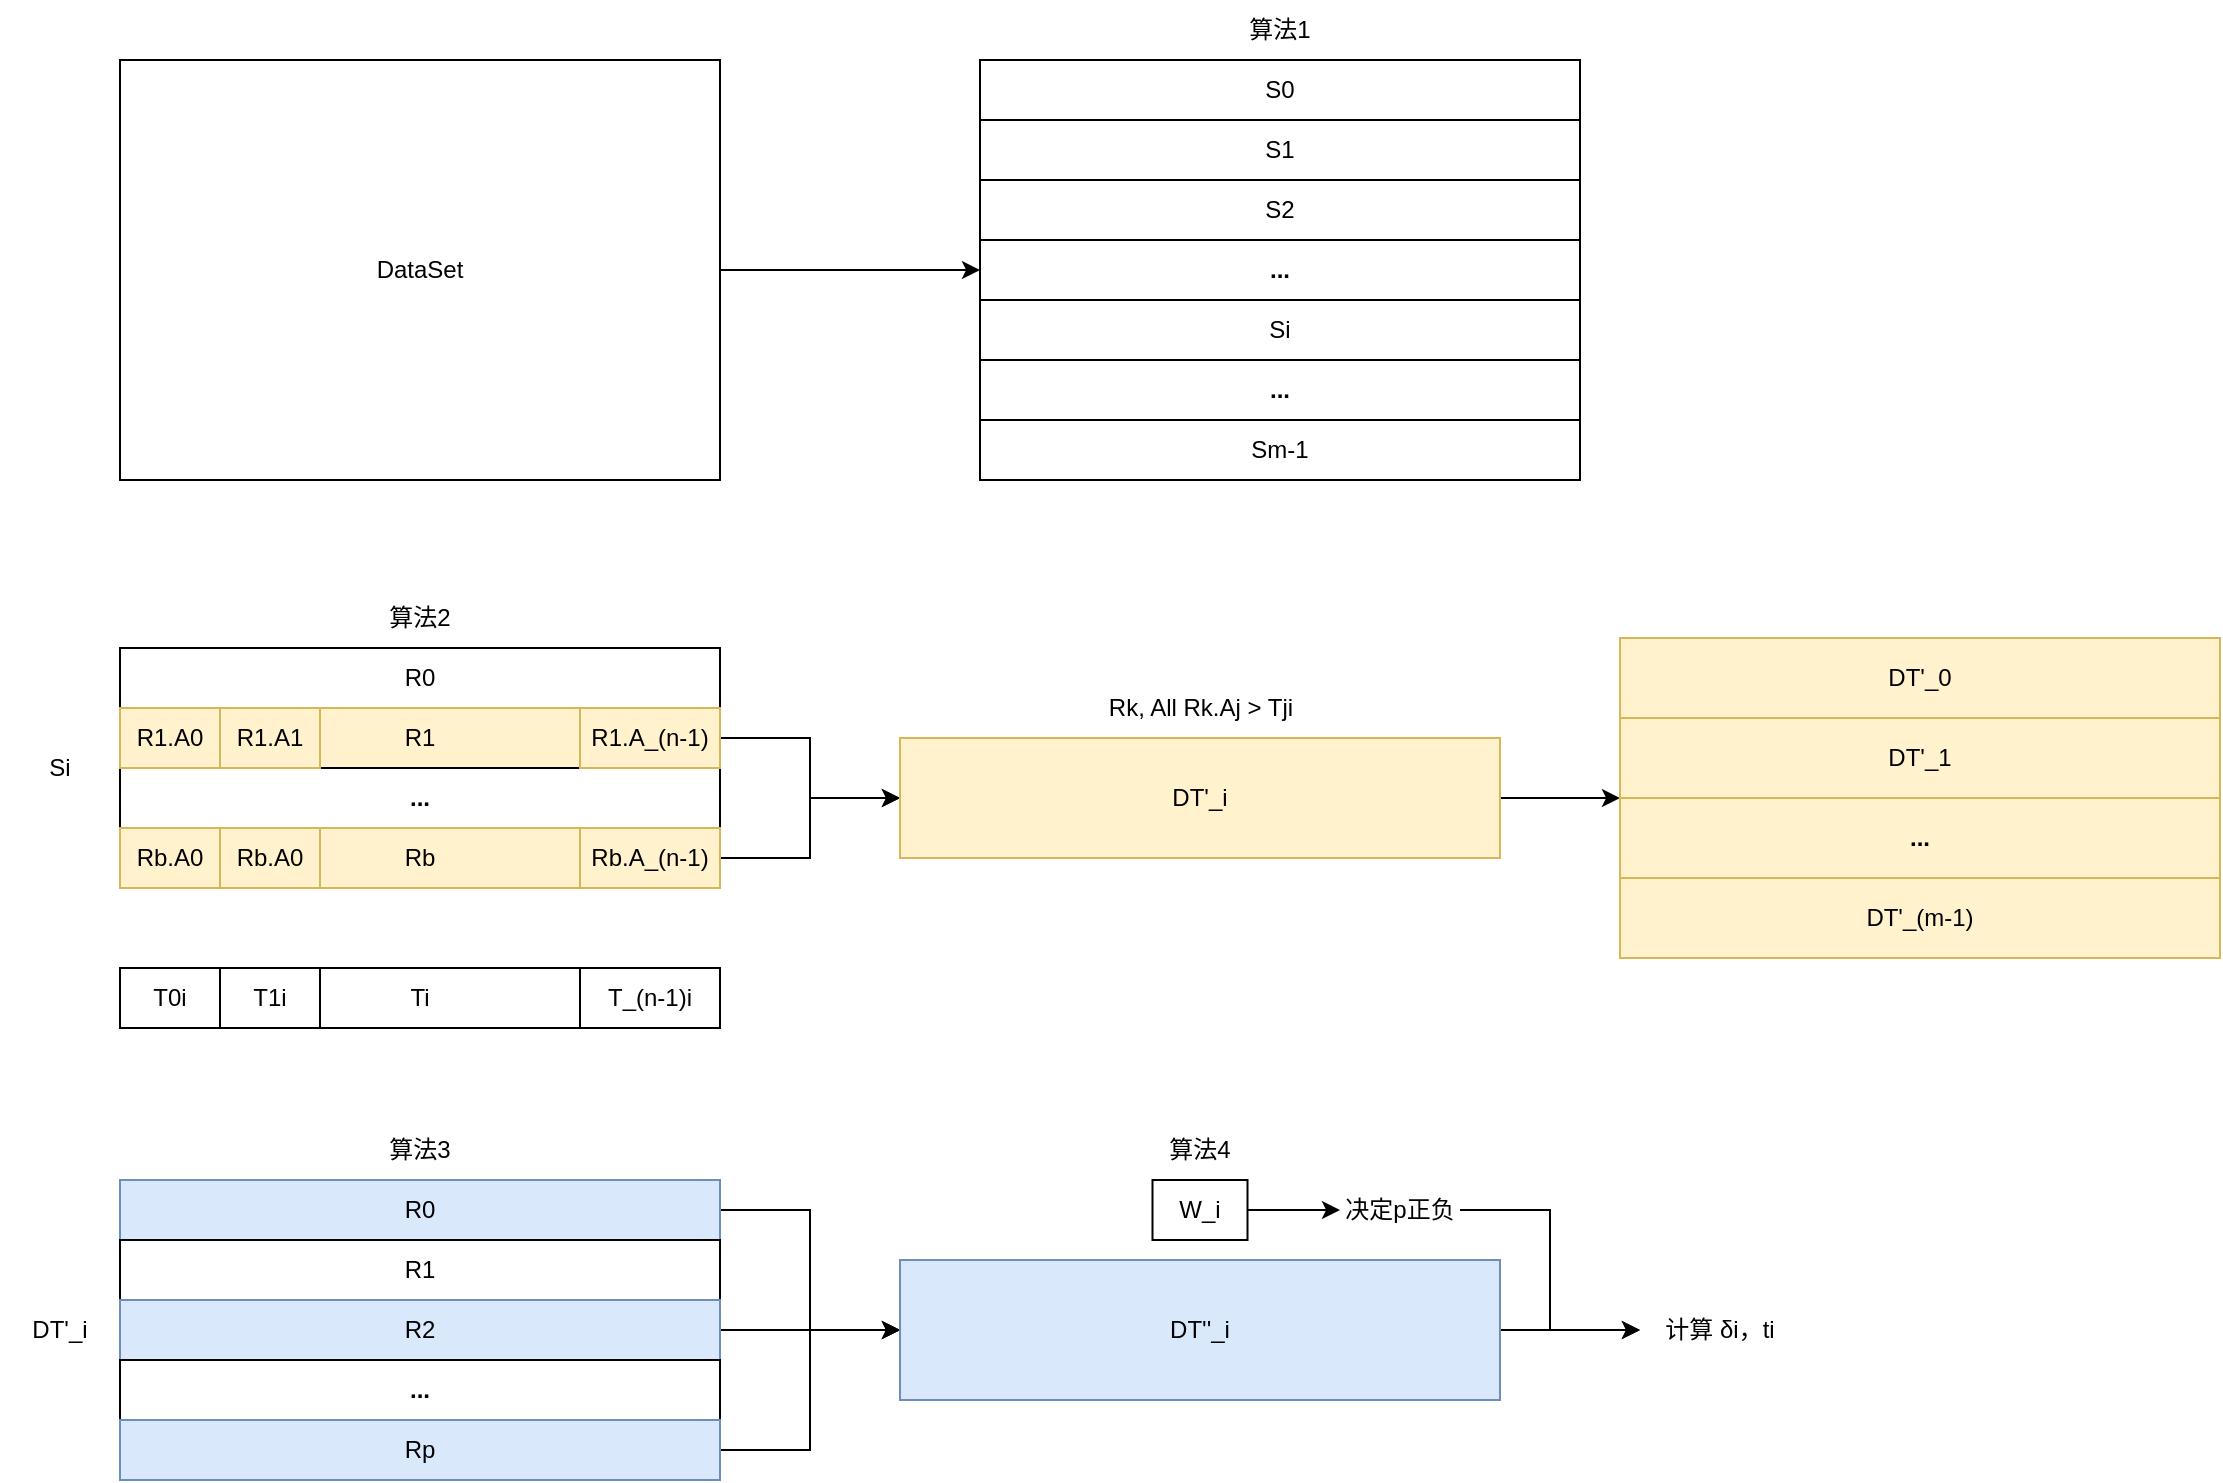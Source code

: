 <mxfile version="19.0.0" type="github">
  <diagram id="l8hXMBHkgcEJcSW0mbfh" name="Page-1">
    <mxGraphModel dx="1182" dy="764" grid="1" gridSize="10" guides="1" tooltips="1" connect="1" arrows="1" fold="1" page="1" pageScale="1" pageWidth="1169" pageHeight="827" math="0" shadow="0">
      <root>
        <mxCell id="0" />
        <mxCell id="1" parent="0" />
        <mxCell id="bdXtoxvxBzYGdb3dqPep-1" value="" style="rounded=0;whiteSpace=wrap;html=1;" vertex="1" parent="1">
          <mxGeometry x="510" y="40" width="300" height="180" as="geometry" />
        </mxCell>
        <mxCell id="bdXtoxvxBzYGdb3dqPep-3" value="S0" style="rounded=0;whiteSpace=wrap;html=1;" vertex="1" parent="1">
          <mxGeometry x="510" y="40" width="300" height="30" as="geometry" />
        </mxCell>
        <mxCell id="bdXtoxvxBzYGdb3dqPep-4" value="S1" style="rounded=0;whiteSpace=wrap;html=1;" vertex="1" parent="1">
          <mxGeometry x="510" y="70" width="300" height="30" as="geometry" />
        </mxCell>
        <mxCell id="bdXtoxvxBzYGdb3dqPep-5" value="S2" style="rounded=0;whiteSpace=wrap;html=1;" vertex="1" parent="1">
          <mxGeometry x="510" y="100" width="300" height="30" as="geometry" />
        </mxCell>
        <mxCell id="bdXtoxvxBzYGdb3dqPep-6" value="&lt;b&gt;...&lt;/b&gt;" style="rounded=0;whiteSpace=wrap;html=1;" vertex="1" parent="1">
          <mxGeometry x="510" y="130" width="300" height="30" as="geometry" />
        </mxCell>
        <mxCell id="bdXtoxvxBzYGdb3dqPep-7" value="Si" style="rounded=0;whiteSpace=wrap;html=1;" vertex="1" parent="1">
          <mxGeometry x="510" y="160" width="300" height="30" as="geometry" />
        </mxCell>
        <mxCell id="bdXtoxvxBzYGdb3dqPep-8" value="Sm-1" style="rounded=0;whiteSpace=wrap;html=1;" vertex="1" parent="1">
          <mxGeometry x="510" y="220" width="300" height="30" as="geometry" />
        </mxCell>
        <mxCell id="bdXtoxvxBzYGdb3dqPep-9" value="&lt;b&gt;...&lt;/b&gt;" style="rounded=0;whiteSpace=wrap;html=1;" vertex="1" parent="1">
          <mxGeometry x="510" y="190" width="300" height="30" as="geometry" />
        </mxCell>
        <mxCell id="bdXtoxvxBzYGdb3dqPep-11" style="edgeStyle=orthogonalEdgeStyle;rounded=0;orthogonalLoop=1;jettySize=auto;html=1;entryX=0;entryY=0.5;entryDx=0;entryDy=0;" edge="1" parent="1" source="bdXtoxvxBzYGdb3dqPep-10" target="bdXtoxvxBzYGdb3dqPep-6">
          <mxGeometry relative="1" as="geometry" />
        </mxCell>
        <mxCell id="bdXtoxvxBzYGdb3dqPep-10" value="DataSet" style="rounded=0;whiteSpace=wrap;html=1;" vertex="1" parent="1">
          <mxGeometry x="80" y="40" width="300" height="210" as="geometry" />
        </mxCell>
        <mxCell id="bdXtoxvxBzYGdb3dqPep-12" value="算法1" style="text;html=1;strokeColor=none;fillColor=none;align=center;verticalAlign=middle;whiteSpace=wrap;rounded=0;" vertex="1" parent="1">
          <mxGeometry x="630" y="10" width="60" height="30" as="geometry" />
        </mxCell>
        <mxCell id="bdXtoxvxBzYGdb3dqPep-13" value="" style="rounded=0;whiteSpace=wrap;html=1;" vertex="1" parent="1">
          <mxGeometry x="80" y="334" width="300" height="120" as="geometry" />
        </mxCell>
        <mxCell id="bdXtoxvxBzYGdb3dqPep-15" value="R0" style="rounded=0;whiteSpace=wrap;html=1;" vertex="1" parent="1">
          <mxGeometry x="80" y="334" width="300" height="30" as="geometry" />
        </mxCell>
        <mxCell id="bdXtoxvxBzYGdb3dqPep-23" style="edgeStyle=orthogonalEdgeStyle;rounded=0;orthogonalLoop=1;jettySize=auto;html=1;exitX=1;exitY=0.5;exitDx=0;exitDy=0;entryX=0;entryY=0.5;entryDx=0;entryDy=0;" edge="1" parent="1" source="bdXtoxvxBzYGdb3dqPep-16" target="bdXtoxvxBzYGdb3dqPep-22">
          <mxGeometry relative="1" as="geometry" />
        </mxCell>
        <mxCell id="bdXtoxvxBzYGdb3dqPep-16" value="R1" style="rounded=0;whiteSpace=wrap;html=1;fillColor=#fff2cc;strokeColor=#d6b656;" vertex="1" parent="1">
          <mxGeometry x="80" y="364" width="300" height="30" as="geometry" />
        </mxCell>
        <mxCell id="bdXtoxvxBzYGdb3dqPep-17" value="&lt;b&gt;...&lt;/b&gt;" style="rounded=0;whiteSpace=wrap;html=1;" vertex="1" parent="1">
          <mxGeometry x="80" y="394" width="300" height="30" as="geometry" />
        </mxCell>
        <mxCell id="bdXtoxvxBzYGdb3dqPep-19" value="Si" style="text;html=1;strokeColor=none;fillColor=none;align=center;verticalAlign=middle;whiteSpace=wrap;rounded=0;" vertex="1" parent="1">
          <mxGeometry x="20" y="379" width="60" height="30" as="geometry" />
        </mxCell>
        <mxCell id="bdXtoxvxBzYGdb3dqPep-24" style="edgeStyle=orthogonalEdgeStyle;rounded=0;orthogonalLoop=1;jettySize=auto;html=1;exitX=1;exitY=0.5;exitDx=0;exitDy=0;entryX=0;entryY=0.5;entryDx=0;entryDy=0;" edge="1" parent="1" source="bdXtoxvxBzYGdb3dqPep-20" target="bdXtoxvxBzYGdb3dqPep-22">
          <mxGeometry relative="1" as="geometry" />
        </mxCell>
        <mxCell id="bdXtoxvxBzYGdb3dqPep-20" value="Rb" style="rounded=0;whiteSpace=wrap;html=1;fillColor=#fff2cc;strokeColor=#d6b656;" vertex="1" parent="1">
          <mxGeometry x="80" y="424" width="300" height="30" as="geometry" />
        </mxCell>
        <mxCell id="bdXtoxvxBzYGdb3dqPep-33" style="edgeStyle=orthogonalEdgeStyle;rounded=0;orthogonalLoop=1;jettySize=auto;html=1;" edge="1" parent="1" source="bdXtoxvxBzYGdb3dqPep-22">
          <mxGeometry relative="1" as="geometry">
            <mxPoint x="830" y="409" as="targetPoint" />
          </mxGeometry>
        </mxCell>
        <mxCell id="bdXtoxvxBzYGdb3dqPep-22" value="&lt;span style=&quot;&quot;&gt;DT&#39;_i&lt;/span&gt;" style="rounded=0;whiteSpace=wrap;html=1;fillColor=#fff2cc;strokeColor=#d6b656;" vertex="1" parent="1">
          <mxGeometry x="470" y="379" width="300" height="60" as="geometry" />
        </mxCell>
        <mxCell id="bdXtoxvxBzYGdb3dqPep-26" value="算法2" style="text;html=1;strokeColor=none;fillColor=none;align=center;verticalAlign=middle;whiteSpace=wrap;rounded=0;" vertex="1" parent="1">
          <mxGeometry x="200" y="304" width="60" height="30" as="geometry" />
        </mxCell>
        <mxCell id="bdXtoxvxBzYGdb3dqPep-32" value="" style="rounded=0;whiteSpace=wrap;html=1;" vertex="1" parent="1">
          <mxGeometry x="830" y="329" width="300" height="155" as="geometry" />
        </mxCell>
        <mxCell id="bdXtoxvxBzYGdb3dqPep-27" value="&lt;span style=&quot;&quot;&gt;DT&#39;_0&lt;/span&gt;" style="rounded=0;whiteSpace=wrap;html=1;fillColor=#fff2cc;strokeColor=#d6b656;" vertex="1" parent="1">
          <mxGeometry x="830" y="329" width="300" height="40" as="geometry" />
        </mxCell>
        <mxCell id="bdXtoxvxBzYGdb3dqPep-28" value="&lt;span style=&quot;&quot;&gt;DT&#39;_1&lt;/span&gt;" style="rounded=0;whiteSpace=wrap;html=1;fillColor=#fff2cc;strokeColor=#d6b656;" vertex="1" parent="1">
          <mxGeometry x="830" y="369" width="300" height="40" as="geometry" />
        </mxCell>
        <mxCell id="bdXtoxvxBzYGdb3dqPep-29" value="&lt;b&gt;...&lt;/b&gt;" style="rounded=0;whiteSpace=wrap;html=1;fillColor=#fff2cc;strokeColor=#d6b656;" vertex="1" parent="1">
          <mxGeometry x="830" y="409" width="300" height="40" as="geometry" />
        </mxCell>
        <mxCell id="bdXtoxvxBzYGdb3dqPep-30" value="&lt;span style=&quot;&quot;&gt;DT&#39;_(m-1)&lt;/span&gt;" style="rounded=0;whiteSpace=wrap;html=1;fillColor=#fff2cc;strokeColor=#d6b656;" vertex="1" parent="1">
          <mxGeometry x="830" y="449" width="300" height="40" as="geometry" />
        </mxCell>
        <mxCell id="bdXtoxvxBzYGdb3dqPep-34" value="Rk, All Rk.Aj &amp;gt; Tji" style="text;html=1;strokeColor=none;fillColor=none;align=center;verticalAlign=middle;whiteSpace=wrap;rounded=0;" vertex="1" parent="1">
          <mxGeometry x="567.5" y="349" width="105" height="30" as="geometry" />
        </mxCell>
        <mxCell id="bdXtoxvxBzYGdb3dqPep-35" value="R1.A0" style="rounded=0;whiteSpace=wrap;html=1;fillColor=#fff2cc;strokeColor=#d6b656;" vertex="1" parent="1">
          <mxGeometry x="80" y="364" width="50" height="30" as="geometry" />
        </mxCell>
        <mxCell id="bdXtoxvxBzYGdb3dqPep-41" value="R1.A1" style="rounded=0;whiteSpace=wrap;html=1;fillColor=#fff2cc;strokeColor=#d6b656;" vertex="1" parent="1">
          <mxGeometry x="130" y="364" width="50" height="30" as="geometry" />
        </mxCell>
        <mxCell id="bdXtoxvxBzYGdb3dqPep-43" value="R1.A_(n-1)" style="rounded=0;whiteSpace=wrap;html=1;fillColor=#fff2cc;strokeColor=#d6b656;" vertex="1" parent="1">
          <mxGeometry x="310" y="364" width="70" height="30" as="geometry" />
        </mxCell>
        <mxCell id="bdXtoxvxBzYGdb3dqPep-44" value="Rb.A0" style="rounded=0;whiteSpace=wrap;html=1;fillColor=#fff2cc;strokeColor=#d6b656;" vertex="1" parent="1">
          <mxGeometry x="80" y="424" width="50" height="30" as="geometry" />
        </mxCell>
        <mxCell id="bdXtoxvxBzYGdb3dqPep-45" value="Rb.A0" style="rounded=0;whiteSpace=wrap;html=1;fillColor=#fff2cc;strokeColor=#d6b656;" vertex="1" parent="1">
          <mxGeometry x="130" y="424" width="50" height="30" as="geometry" />
        </mxCell>
        <mxCell id="bdXtoxvxBzYGdb3dqPep-46" value="Rb.A_(n-1)" style="rounded=0;whiteSpace=wrap;html=1;fillColor=#fff2cc;strokeColor=#d6b656;" vertex="1" parent="1">
          <mxGeometry x="310" y="424" width="70" height="30" as="geometry" />
        </mxCell>
        <mxCell id="bdXtoxvxBzYGdb3dqPep-47" value="Ti" style="rounded=0;whiteSpace=wrap;html=1;" vertex="1" parent="1">
          <mxGeometry x="80" y="494" width="300" height="30" as="geometry" />
        </mxCell>
        <mxCell id="bdXtoxvxBzYGdb3dqPep-48" value="T0i" style="rounded=0;whiteSpace=wrap;html=1;" vertex="1" parent="1">
          <mxGeometry x="80" y="494" width="50" height="30" as="geometry" />
        </mxCell>
        <mxCell id="bdXtoxvxBzYGdb3dqPep-51" value="T1i" style="rounded=0;whiteSpace=wrap;html=1;" vertex="1" parent="1">
          <mxGeometry x="130" y="494" width="50" height="30" as="geometry" />
        </mxCell>
        <mxCell id="bdXtoxvxBzYGdb3dqPep-52" value="T_(n-1)i" style="rounded=0;whiteSpace=wrap;html=1;" vertex="1" parent="1">
          <mxGeometry x="310" y="494" width="70" height="30" as="geometry" />
        </mxCell>
        <mxCell id="bdXtoxvxBzYGdb3dqPep-53" value="" style="rounded=0;whiteSpace=wrap;html=1;" vertex="1" parent="1">
          <mxGeometry x="80" y="600" width="300" height="150" as="geometry" />
        </mxCell>
        <mxCell id="bdXtoxvxBzYGdb3dqPep-62" style="edgeStyle=orthogonalEdgeStyle;rounded=0;orthogonalLoop=1;jettySize=auto;html=1;exitX=1;exitY=0.5;exitDx=0;exitDy=0;entryX=0;entryY=0.5;entryDx=0;entryDy=0;" edge="1" parent="1" source="bdXtoxvxBzYGdb3dqPep-54" target="bdXtoxvxBzYGdb3dqPep-61">
          <mxGeometry relative="1" as="geometry" />
        </mxCell>
        <mxCell id="bdXtoxvxBzYGdb3dqPep-54" value="R0" style="rounded=0;whiteSpace=wrap;html=1;fillColor=#dae8fc;strokeColor=#6c8ebf;" vertex="1" parent="1">
          <mxGeometry x="80" y="600" width="300" height="30" as="geometry" />
        </mxCell>
        <mxCell id="bdXtoxvxBzYGdb3dqPep-55" value="R1" style="rounded=0;whiteSpace=wrap;html=1;" vertex="1" parent="1">
          <mxGeometry x="80" y="630" width="300" height="30" as="geometry" />
        </mxCell>
        <mxCell id="bdXtoxvxBzYGdb3dqPep-63" style="edgeStyle=orthogonalEdgeStyle;rounded=0;orthogonalLoop=1;jettySize=auto;html=1;exitX=1;exitY=0.5;exitDx=0;exitDy=0;" edge="1" parent="1" source="bdXtoxvxBzYGdb3dqPep-56">
          <mxGeometry relative="1" as="geometry">
            <mxPoint x="470" y="675" as="targetPoint" />
          </mxGeometry>
        </mxCell>
        <mxCell id="bdXtoxvxBzYGdb3dqPep-56" value="R2" style="rounded=0;whiteSpace=wrap;html=1;fillColor=#dae8fc;strokeColor=#6c8ebf;" vertex="1" parent="1">
          <mxGeometry x="80" y="660" width="300" height="30" as="geometry" />
        </mxCell>
        <mxCell id="bdXtoxvxBzYGdb3dqPep-57" value="&lt;b&gt;...&lt;/b&gt;" style="rounded=0;whiteSpace=wrap;html=1;" vertex="1" parent="1">
          <mxGeometry x="80" y="690" width="300" height="30" as="geometry" />
        </mxCell>
        <mxCell id="bdXtoxvxBzYGdb3dqPep-64" style="edgeStyle=orthogonalEdgeStyle;rounded=0;orthogonalLoop=1;jettySize=auto;html=1;exitX=1;exitY=0.5;exitDx=0;exitDy=0;entryX=0;entryY=0.5;entryDx=0;entryDy=0;" edge="1" parent="1" source="bdXtoxvxBzYGdb3dqPep-58" target="bdXtoxvxBzYGdb3dqPep-61">
          <mxGeometry relative="1" as="geometry" />
        </mxCell>
        <mxCell id="bdXtoxvxBzYGdb3dqPep-58" value="Rp" style="rounded=0;whiteSpace=wrap;html=1;fillColor=#dae8fc;strokeColor=#6c8ebf;" vertex="1" parent="1">
          <mxGeometry x="80" y="720" width="300" height="30" as="geometry" />
        </mxCell>
        <mxCell id="bdXtoxvxBzYGdb3dqPep-59" value="DT&#39;_i" style="text;html=1;strokeColor=none;fillColor=none;align=center;verticalAlign=middle;whiteSpace=wrap;rounded=0;" vertex="1" parent="1">
          <mxGeometry x="20" y="660" width="60" height="30" as="geometry" />
        </mxCell>
        <mxCell id="bdXtoxvxBzYGdb3dqPep-60" value="算法3" style="text;html=1;strokeColor=none;fillColor=none;align=center;verticalAlign=middle;whiteSpace=wrap;rounded=0;" vertex="1" parent="1">
          <mxGeometry x="200" y="570" width="60" height="30" as="geometry" />
        </mxCell>
        <mxCell id="bdXtoxvxBzYGdb3dqPep-67" style="edgeStyle=orthogonalEdgeStyle;rounded=0;orthogonalLoop=1;jettySize=auto;html=1;exitX=1;exitY=0.5;exitDx=0;exitDy=0;entryX=0;entryY=0.5;entryDx=0;entryDy=0;" edge="1" parent="1" source="bdXtoxvxBzYGdb3dqPep-61" target="bdXtoxvxBzYGdb3dqPep-66">
          <mxGeometry relative="1" as="geometry" />
        </mxCell>
        <mxCell id="bdXtoxvxBzYGdb3dqPep-61" value="DT&#39;&#39;_i" style="rounded=0;whiteSpace=wrap;html=1;fillColor=#dae8fc;strokeColor=#6c8ebf;" vertex="1" parent="1">
          <mxGeometry x="470" y="640" width="300" height="70" as="geometry" />
        </mxCell>
        <mxCell id="bdXtoxvxBzYGdb3dqPep-65" style="edgeStyle=orthogonalEdgeStyle;rounded=0;orthogonalLoop=1;jettySize=auto;html=1;exitX=0.5;exitY=1;exitDx=0;exitDy=0;" edge="1" parent="1" source="bdXtoxvxBzYGdb3dqPep-61" target="bdXtoxvxBzYGdb3dqPep-61">
          <mxGeometry relative="1" as="geometry" />
        </mxCell>
        <mxCell id="bdXtoxvxBzYGdb3dqPep-66" value="计算 δi，ti" style="text;html=1;strokeColor=none;fillColor=none;align=center;verticalAlign=middle;whiteSpace=wrap;rounded=0;" vertex="1" parent="1">
          <mxGeometry x="840" y="660" width="80" height="30" as="geometry" />
        </mxCell>
        <mxCell id="bdXtoxvxBzYGdb3dqPep-70" style="edgeStyle=orthogonalEdgeStyle;rounded=0;orthogonalLoop=1;jettySize=auto;html=1;exitX=1;exitY=0.5;exitDx=0;exitDy=0;entryX=0;entryY=0.5;entryDx=0;entryDy=0;" edge="1" parent="1" source="bdXtoxvxBzYGdb3dqPep-68" target="bdXtoxvxBzYGdb3dqPep-69">
          <mxGeometry relative="1" as="geometry" />
        </mxCell>
        <mxCell id="bdXtoxvxBzYGdb3dqPep-68" value="W_i" style="rounded=0;whiteSpace=wrap;html=1;" vertex="1" parent="1">
          <mxGeometry x="596.25" y="600" width="47.5" height="30" as="geometry" />
        </mxCell>
        <mxCell id="bdXtoxvxBzYGdb3dqPep-71" style="edgeStyle=orthogonalEdgeStyle;rounded=0;orthogonalLoop=1;jettySize=auto;html=1;exitX=1;exitY=0.5;exitDx=0;exitDy=0;entryX=0;entryY=0.5;entryDx=0;entryDy=0;" edge="1" parent="1" source="bdXtoxvxBzYGdb3dqPep-69" target="bdXtoxvxBzYGdb3dqPep-66">
          <mxGeometry relative="1" as="geometry" />
        </mxCell>
        <mxCell id="bdXtoxvxBzYGdb3dqPep-69" value="决定p正负" style="text;html=1;strokeColor=none;fillColor=none;align=center;verticalAlign=middle;whiteSpace=wrap;rounded=0;" vertex="1" parent="1">
          <mxGeometry x="690" y="600" width="60" height="30" as="geometry" />
        </mxCell>
        <mxCell id="bdXtoxvxBzYGdb3dqPep-72" value="算法4" style="text;html=1;strokeColor=none;fillColor=none;align=center;verticalAlign=middle;whiteSpace=wrap;rounded=0;" vertex="1" parent="1">
          <mxGeometry x="590" y="570" width="60" height="30" as="geometry" />
        </mxCell>
      </root>
    </mxGraphModel>
  </diagram>
</mxfile>
